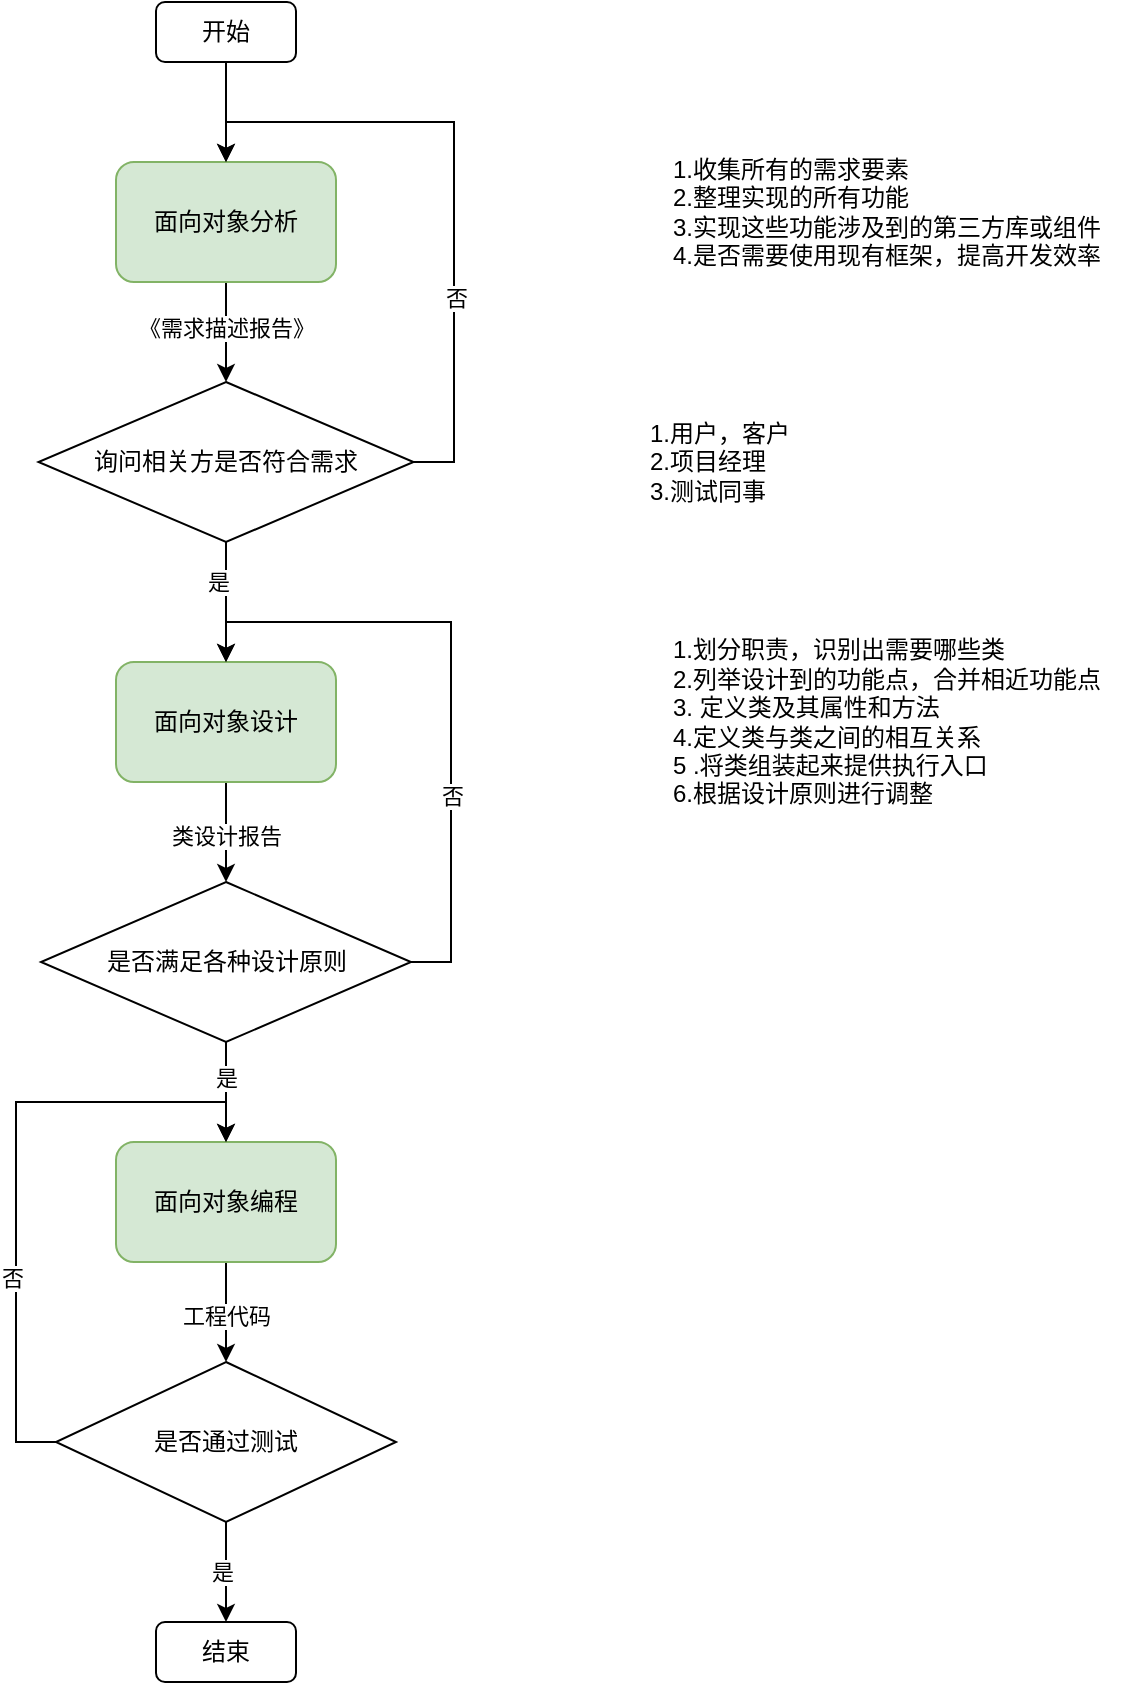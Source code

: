 <mxfile version="21.6.5" type="device">
  <diagram name="第 1 页" id="SLF159cUe8KJbmV0bSF7">
    <mxGraphModel dx="578" dy="1197" grid="1" gridSize="10" guides="1" tooltips="1" connect="1" arrows="1" fold="1" page="1" pageScale="1" pageWidth="827" pageHeight="1169" math="0" shadow="0">
      <root>
        <mxCell id="0" />
        <mxCell id="1" parent="0" />
        <mxCell id="cfM7ZwdN2CrilfpZp4DN-17" style="edgeStyle=orthogonalEdgeStyle;rounded=0;orthogonalLoop=1;jettySize=auto;html=1;exitX=0.5;exitY=1;exitDx=0;exitDy=0;entryX=0.5;entryY=0;entryDx=0;entryDy=0;" parent="1" source="cfM7ZwdN2CrilfpZp4DN-1" target="cfM7ZwdN2CrilfpZp4DN-14" edge="1">
          <mxGeometry relative="1" as="geometry" />
        </mxCell>
        <mxCell id="cfM7ZwdN2CrilfpZp4DN-18" value="《需求描述报告》" style="edgeLabel;html=1;align=center;verticalAlign=middle;resizable=0;points=[];" parent="cfM7ZwdN2CrilfpZp4DN-17" vertex="1" connectable="0">
          <mxGeometry x="-0.459" y="-2" relative="1" as="geometry">
            <mxPoint x="2" y="9" as="offset" />
          </mxGeometry>
        </mxCell>
        <mxCell id="cfM7ZwdN2CrilfpZp4DN-1" value="面向对象分析" style="rounded=1;whiteSpace=wrap;html=1;fillColor=#d5e8d4;strokeColor=#82b366;" parent="1" vertex="1">
          <mxGeometry x="220" y="120" width="110" height="60" as="geometry" />
        </mxCell>
        <mxCell id="cfM7ZwdN2CrilfpZp4DN-8" style="edgeStyle=orthogonalEdgeStyle;rounded=0;orthogonalLoop=1;jettySize=auto;html=1;exitX=0.5;exitY=1;exitDx=0;exitDy=0;entryX=0.5;entryY=0;entryDx=0;entryDy=0;" parent="1" source="cfM7ZwdN2CrilfpZp4DN-2" target="cfM7ZwdN2CrilfpZp4DN-29" edge="1">
          <mxGeometry relative="1" as="geometry">
            <mxPoint x="380" y="490" as="targetPoint" />
          </mxGeometry>
        </mxCell>
        <mxCell id="cfM7ZwdN2CrilfpZp4DN-9" value="类设计报告" style="edgeLabel;html=1;align=center;verticalAlign=middle;resizable=0;points=[];" parent="cfM7ZwdN2CrilfpZp4DN-8" vertex="1" connectable="0">
          <mxGeometry x="0.063" relative="1" as="geometry">
            <mxPoint as="offset" />
          </mxGeometry>
        </mxCell>
        <mxCell id="cfM7ZwdN2CrilfpZp4DN-2" value="面向对象设计" style="rounded=1;whiteSpace=wrap;html=1;fillColor=#d5e8d4;strokeColor=#82b366;" parent="1" vertex="1">
          <mxGeometry x="220" y="370" width="110" height="60" as="geometry" />
        </mxCell>
        <mxCell id="cfM7ZwdN2CrilfpZp4DN-33" style="edgeStyle=orthogonalEdgeStyle;rounded=0;orthogonalLoop=1;jettySize=auto;html=1;exitX=0.5;exitY=1;exitDx=0;exitDy=0;" parent="1" source="cfM7ZwdN2CrilfpZp4DN-3" target="cfM7ZwdN2CrilfpZp4DN-39" edge="1">
          <mxGeometry relative="1" as="geometry">
            <mxPoint x="460" y="740" as="targetPoint" />
          </mxGeometry>
        </mxCell>
        <mxCell id="cfM7ZwdN2CrilfpZp4DN-38" value="工程代码" style="edgeLabel;html=1;align=center;verticalAlign=middle;resizable=0;points=[];" parent="cfM7ZwdN2CrilfpZp4DN-33" vertex="1" connectable="0">
          <mxGeometry x="-0.41" y="4" relative="1" as="geometry">
            <mxPoint x="-4" y="12" as="offset" />
          </mxGeometry>
        </mxCell>
        <mxCell id="cfM7ZwdN2CrilfpZp4DN-3" value="面向对象编程" style="rounded=1;whiteSpace=wrap;html=1;fillColor=#d5e8d4;strokeColor=#82b366;" parent="1" vertex="1">
          <mxGeometry x="220" y="610" width="110" height="60" as="geometry" />
        </mxCell>
        <mxCell id="cfM7ZwdN2CrilfpZp4DN-11" style="edgeStyle=orthogonalEdgeStyle;rounded=0;orthogonalLoop=1;jettySize=auto;html=1;exitX=0.5;exitY=1;exitDx=0;exitDy=0;entryX=0.5;entryY=0;entryDx=0;entryDy=0;" parent="1" source="cfM7ZwdN2CrilfpZp4DN-10" target="cfM7ZwdN2CrilfpZp4DN-1" edge="1">
          <mxGeometry relative="1" as="geometry" />
        </mxCell>
        <mxCell id="cfM7ZwdN2CrilfpZp4DN-10" value="开始" style="rounded=1;whiteSpace=wrap;html=1;" parent="1" vertex="1">
          <mxGeometry x="240" y="40" width="70" height="30" as="geometry" />
        </mxCell>
        <mxCell id="cfM7ZwdN2CrilfpZp4DN-12" value="结束" style="rounded=1;whiteSpace=wrap;html=1;" parent="1" vertex="1">
          <mxGeometry x="240" y="850" width="70" height="30" as="geometry" />
        </mxCell>
        <mxCell id="cfM7ZwdN2CrilfpZp4DN-15" style="edgeStyle=orthogonalEdgeStyle;rounded=0;orthogonalLoop=1;jettySize=auto;html=1;exitX=0.5;exitY=1;exitDx=0;exitDy=0;entryX=0.5;entryY=0;entryDx=0;entryDy=0;" parent="1" source="cfM7ZwdN2CrilfpZp4DN-14" target="cfM7ZwdN2CrilfpZp4DN-2" edge="1">
          <mxGeometry relative="1" as="geometry" />
        </mxCell>
        <mxCell id="cfM7ZwdN2CrilfpZp4DN-20" value="是" style="edgeLabel;html=1;align=center;verticalAlign=middle;resizable=0;points=[];" parent="cfM7ZwdN2CrilfpZp4DN-15" vertex="1" connectable="0">
          <mxGeometry x="-0.327" y="-4" relative="1" as="geometry">
            <mxPoint as="offset" />
          </mxGeometry>
        </mxCell>
        <mxCell id="cfM7ZwdN2CrilfpZp4DN-21" style="edgeStyle=orthogonalEdgeStyle;rounded=0;orthogonalLoop=1;jettySize=auto;html=1;exitX=1;exitY=0.5;exitDx=0;exitDy=0;entryX=0.5;entryY=0;entryDx=0;entryDy=0;" parent="1" source="cfM7ZwdN2CrilfpZp4DN-14" target="cfM7ZwdN2CrilfpZp4DN-1" edge="1">
          <mxGeometry relative="1" as="geometry">
            <Array as="points">
              <mxPoint x="389" y="270" />
              <mxPoint x="389" y="100" />
              <mxPoint x="275" y="100" />
            </Array>
          </mxGeometry>
        </mxCell>
        <mxCell id="cfM7ZwdN2CrilfpZp4DN-22" value="否" style="edgeLabel;html=1;align=center;verticalAlign=middle;resizable=0;points=[];" parent="cfM7ZwdN2CrilfpZp4DN-21" vertex="1" connectable="0">
          <mxGeometry x="-0.369" y="-1" relative="1" as="geometry">
            <mxPoint as="offset" />
          </mxGeometry>
        </mxCell>
        <mxCell id="cfM7ZwdN2CrilfpZp4DN-14" value="询问相关方是否符合需求" style="rhombus;whiteSpace=wrap;html=1;" parent="1" vertex="1">
          <mxGeometry x="181.25" y="230" width="187.5" height="80" as="geometry" />
        </mxCell>
        <mxCell id="cfM7ZwdN2CrilfpZp4DN-23" value="1.用户，客户&lt;br&gt;2.项目经理&lt;br&gt;3.测试同事" style="text;html=1;align=left;verticalAlign=middle;resizable=0;points=[];autosize=1;strokeColor=none;fillColor=none;" parent="1" vertex="1">
          <mxGeometry x="485" y="240" width="90" height="60" as="geometry" />
        </mxCell>
        <mxCell id="cfM7ZwdN2CrilfpZp4DN-27" value="&lt;div style=&quot;text-align: left;&quot;&gt;&lt;span style=&quot;background-color: initial;&quot;&gt;1.划分职责，识别出需要哪些类&lt;/span&gt;&lt;/div&gt;&lt;div style=&quot;text-align: left;&quot;&gt;&lt;span style=&quot;background-color: initial;&quot;&gt;2.列举设计到的功能点，合并相近功能点&lt;/span&gt;&lt;/div&gt;&lt;div style=&quot;text-align: left;&quot;&gt;&lt;span style=&quot;background-color: initial;&quot;&gt;3. 定义类及其属性和方法&lt;/span&gt;&lt;/div&gt;&lt;div style=&quot;text-align: left;&quot;&gt;&lt;span style=&quot;background-color: initial;&quot;&gt;4.定义类与类之间的相互关系&lt;/span&gt;&lt;/div&gt;&lt;div style=&quot;text-align: left;&quot;&gt;&lt;span style=&quot;background-color: initial;&quot;&gt;5 .将类组装起来提供执行入口&lt;br&gt;6.根据设计原则进行调整&lt;/span&gt;&lt;/div&gt;" style="text;html=1;align=center;verticalAlign=middle;resizable=0;points=[];autosize=1;strokeColor=none;fillColor=none;" parent="1" vertex="1">
          <mxGeometry x="485" y="350" width="240" height="100" as="geometry" />
        </mxCell>
        <mxCell id="cfM7ZwdN2CrilfpZp4DN-32" style="edgeStyle=orthogonalEdgeStyle;rounded=0;orthogonalLoop=1;jettySize=auto;html=1;exitX=0.5;exitY=1;exitDx=0;exitDy=0;entryX=0.5;entryY=0;entryDx=0;entryDy=0;" parent="1" source="cfM7ZwdN2CrilfpZp4DN-29" target="cfM7ZwdN2CrilfpZp4DN-3" edge="1">
          <mxGeometry relative="1" as="geometry" />
        </mxCell>
        <mxCell id="cfM7ZwdN2CrilfpZp4DN-35" value="是" style="edgeLabel;html=1;align=center;verticalAlign=middle;resizable=0;points=[];" parent="cfM7ZwdN2CrilfpZp4DN-32" vertex="1" connectable="0">
          <mxGeometry x="-0.274" y="2" relative="1" as="geometry">
            <mxPoint x="-2" as="offset" />
          </mxGeometry>
        </mxCell>
        <mxCell id="cfM7ZwdN2CrilfpZp4DN-36" style="edgeStyle=orthogonalEdgeStyle;rounded=0;orthogonalLoop=1;jettySize=auto;html=1;exitX=1;exitY=0.5;exitDx=0;exitDy=0;entryX=0.5;entryY=0;entryDx=0;entryDy=0;" parent="1" source="cfM7ZwdN2CrilfpZp4DN-29" target="cfM7ZwdN2CrilfpZp4DN-2" edge="1">
          <mxGeometry relative="1" as="geometry" />
        </mxCell>
        <mxCell id="cfM7ZwdN2CrilfpZp4DN-37" value="否" style="edgeLabel;html=1;align=center;verticalAlign=middle;resizable=0;points=[];" parent="cfM7ZwdN2CrilfpZp4DN-36" vertex="1" connectable="0">
          <mxGeometry x="-0.358" relative="1" as="geometry">
            <mxPoint as="offset" />
          </mxGeometry>
        </mxCell>
        <mxCell id="cfM7ZwdN2CrilfpZp4DN-29" value="是否满足各种设计原则" style="rhombus;whiteSpace=wrap;html=1;" parent="1" vertex="1">
          <mxGeometry x="182.5" y="480" width="185" height="80" as="geometry" />
        </mxCell>
        <mxCell id="cfM7ZwdN2CrilfpZp4DN-40" style="edgeStyle=orthogonalEdgeStyle;rounded=0;orthogonalLoop=1;jettySize=auto;html=1;exitX=0.5;exitY=1;exitDx=0;exitDy=0;entryX=0.5;entryY=0;entryDx=0;entryDy=0;" parent="1" source="cfM7ZwdN2CrilfpZp4DN-39" target="cfM7ZwdN2CrilfpZp4DN-12" edge="1">
          <mxGeometry relative="1" as="geometry" />
        </mxCell>
        <mxCell id="cfM7ZwdN2CrilfpZp4DN-41" value="是" style="edgeLabel;html=1;align=center;verticalAlign=middle;resizable=0;points=[];" parent="cfM7ZwdN2CrilfpZp4DN-40" vertex="1" connectable="0">
          <mxGeometry x="-0.017" y="-2" relative="1" as="geometry">
            <mxPoint as="offset" />
          </mxGeometry>
        </mxCell>
        <mxCell id="cfM7ZwdN2CrilfpZp4DN-42" style="edgeStyle=orthogonalEdgeStyle;rounded=0;orthogonalLoop=1;jettySize=auto;html=1;exitX=0;exitY=0.5;exitDx=0;exitDy=0;entryX=0.5;entryY=0;entryDx=0;entryDy=0;" parent="1" source="cfM7ZwdN2CrilfpZp4DN-39" target="cfM7ZwdN2CrilfpZp4DN-3" edge="1">
          <mxGeometry relative="1" as="geometry">
            <Array as="points">
              <mxPoint x="170" y="760" />
              <mxPoint x="170" y="590" />
              <mxPoint x="275" y="590" />
            </Array>
          </mxGeometry>
        </mxCell>
        <mxCell id="cfM7ZwdN2CrilfpZp4DN-43" value="否" style="edgeLabel;html=1;align=center;verticalAlign=middle;resizable=0;points=[];" parent="cfM7ZwdN2CrilfpZp4DN-42" vertex="1" connectable="0">
          <mxGeometry x="-0.352" y="2" relative="1" as="geometry">
            <mxPoint as="offset" />
          </mxGeometry>
        </mxCell>
        <mxCell id="cfM7ZwdN2CrilfpZp4DN-39" value="是否通过测试" style="rhombus;whiteSpace=wrap;html=1;" parent="1" vertex="1">
          <mxGeometry x="190" y="720" width="170" height="80" as="geometry" />
        </mxCell>
        <mxCell id="Wl7i1QUZck9tI3vgVvzM-1" value="&lt;div style=&quot;text-align: left;&quot;&gt;&lt;span style=&quot;background-color: initial;&quot;&gt;1.收集所有的需求要素&lt;/span&gt;&lt;/div&gt;&lt;div style=&quot;text-align: left;&quot;&gt;&lt;span style=&quot;background-color: initial;&quot;&gt;2.整理实现的所有功能&lt;/span&gt;&lt;/div&gt;&lt;div style=&quot;text-align: left;&quot;&gt;&lt;span style=&quot;background-color: initial;&quot;&gt;3.实现这些功能涉及到的第三方库或组件&lt;/span&gt;&lt;/div&gt;&lt;div style=&quot;text-align: left;&quot;&gt;&lt;span style=&quot;background-color: initial;&quot;&gt;4.是否需要使用现有框架，提高开发效率&lt;/span&gt;&lt;/div&gt;" style="text;html=1;align=center;verticalAlign=middle;resizable=0;points=[];autosize=1;strokeColor=none;fillColor=none;" vertex="1" parent="1">
          <mxGeometry x="485" y="110" width="240" height="70" as="geometry" />
        </mxCell>
      </root>
    </mxGraphModel>
  </diagram>
</mxfile>
